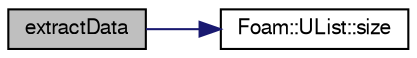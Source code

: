 digraph "extractData"
{
  bgcolor="transparent";
  edge [fontname="FreeSans",fontsize="10",labelfontname="FreeSans",labelfontsize="10"];
  node [fontname="FreeSans",fontsize="10",shape=record];
  rankdir="LR";
  Node1050 [label="extractData",height=0.2,width=0.4,color="black", fillcolor="grey75", style="filled", fontcolor="black"];
  Node1050 -> Node1051 [color="midnightblue",fontsize="10",style="solid",fontname="FreeSans"];
  Node1051 [label="Foam::UList::size",height=0.2,width=0.4,color="black",URL="$a25698.html#a47b3bf30da1eb3ab8076b5fbe00e0494",tooltip="Return the number of elements in the UList. "];
}
